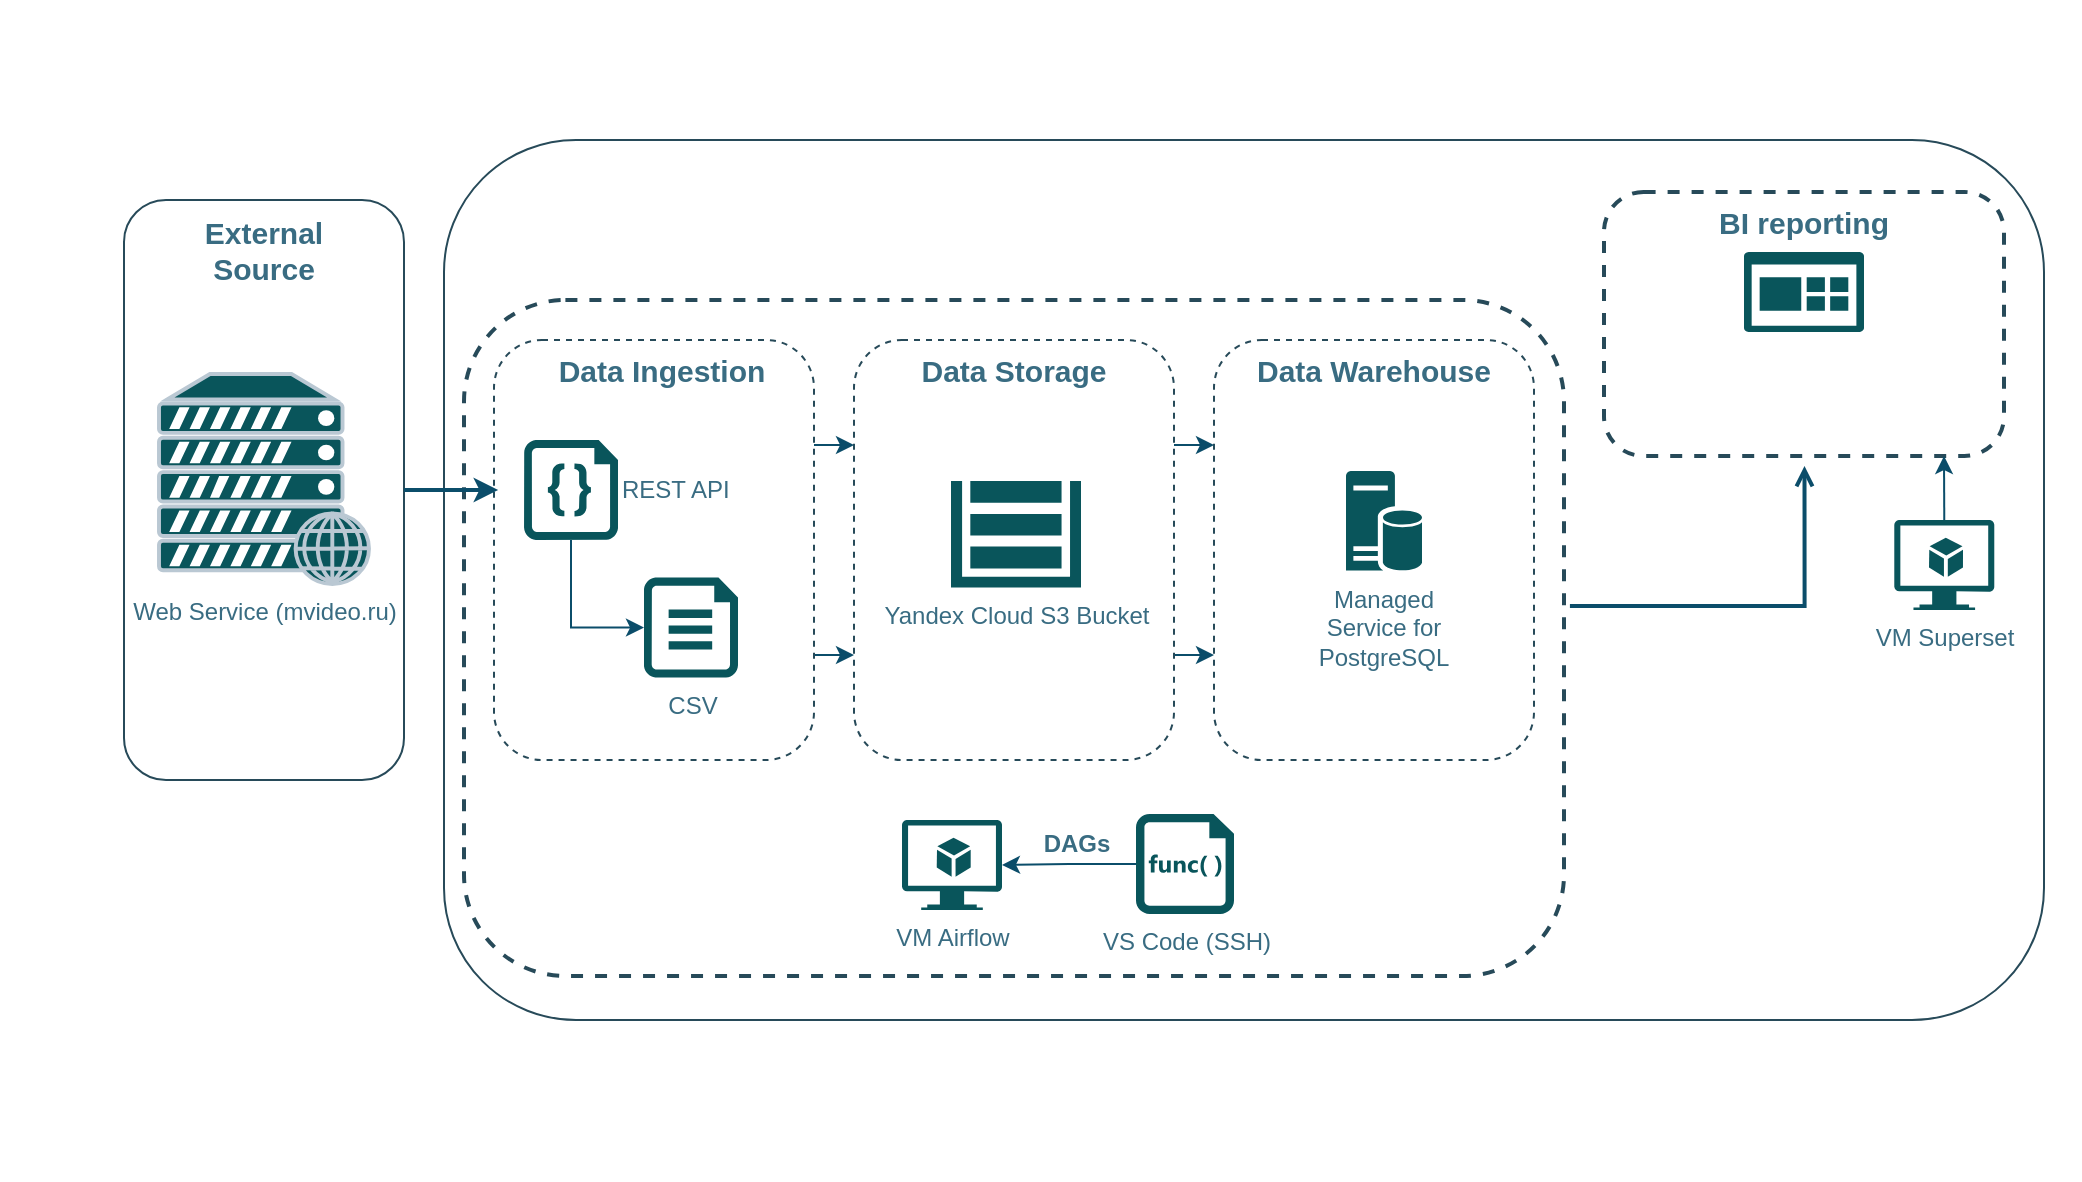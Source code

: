 <mxfile version="22.1.3" type="device">
  <diagram id="Ht1M8jgEwFfnCIfOTk4-" name="Page-1">
    <mxGraphModel dx="984" dy="1536" grid="1" gridSize="10" guides="1" tooltips="1" connect="1" arrows="1" fold="1" page="1" pageScale="1" pageWidth="1169" pageHeight="827" background="#ffffff" math="0" shadow="0">
      <root>
        <mxCell id="0" />
        <mxCell id="1" parent="0" />
        <mxCell id="KYEmgtriEI6HAVW3Ymfa-75" value="" style="rounded=0;whiteSpace=wrap;html=1;strokeColor=none;fontColor=#EEEEEE;fillColor=none;" vertex="1" parent="1">
          <mxGeometry x="50" y="-820" width="1040" height="590" as="geometry" />
        </mxCell>
        <mxCell id="KYEmgtriEI6HAVW3Ymfa-74" value="" style="group" vertex="1" connectable="0" parent="1">
          <mxGeometry x="112" y="-750" width="960" height="440" as="geometry" />
        </mxCell>
        <mxCell id="KYEmgtriEI6HAVW3Ymfa-48" value="" style="rounded=1;whiteSpace=wrap;html=1;strokeColor=#274A59;fontColor=#EEEEEE;fillColor=none;labelBackgroundColor=default;strokeWidth=1;" vertex="1" parent="KYEmgtriEI6HAVW3Ymfa-74">
          <mxGeometry x="160" width="800" height="440" as="geometry" />
        </mxCell>
        <mxCell id="KYEmgtriEI6HAVW3Ymfa-50" value="" style="rounded=1;whiteSpace=wrap;html=1;strokeColor=#274A59;fontColor=#EEEEEE;fillColor=none;labelBackgroundColor=default;strokeWidth=2;dashed=1;" vertex="1" parent="KYEmgtriEI6HAVW3Ymfa-74">
          <mxGeometry x="170" y="80" width="550" height="338" as="geometry" />
        </mxCell>
        <mxCell id="KYEmgtriEI6HAVW3Ymfa-57" value="" style="rounded=1;whiteSpace=wrap;html=1;strokeColor=#274A59;fontColor=#EEEEEE;fillColor=none;labelBackgroundColor=default;strokeWidth=1;dashed=1;" vertex="1" parent="KYEmgtriEI6HAVW3Ymfa-74">
          <mxGeometry x="545" y="100" width="160" height="210" as="geometry" />
        </mxCell>
        <mxCell id="KYEmgtriEI6HAVW3Ymfa-62" style="edgeStyle=orthogonalEdgeStyle;rounded=0;orthogonalLoop=1;jettySize=auto;html=1;exitX=1;exitY=0.25;exitDx=0;exitDy=0;entryX=0;entryY=0.25;entryDx=0;entryDy=0;strokeColor=#0B4D6A;" edge="1" parent="KYEmgtriEI6HAVW3Ymfa-74" source="KYEmgtriEI6HAVW3Ymfa-56" target="KYEmgtriEI6HAVW3Ymfa-57">
          <mxGeometry relative="1" as="geometry" />
        </mxCell>
        <mxCell id="KYEmgtriEI6HAVW3Ymfa-63" style="edgeStyle=orthogonalEdgeStyle;rounded=0;orthogonalLoop=1;jettySize=auto;html=1;exitX=1;exitY=0.75;exitDx=0;exitDy=0;entryX=0;entryY=0.75;entryDx=0;entryDy=0;strokeColor=#0B4D6A;" edge="1" parent="KYEmgtriEI6HAVW3Ymfa-74" source="KYEmgtriEI6HAVW3Ymfa-56" target="KYEmgtriEI6HAVW3Ymfa-57">
          <mxGeometry relative="1" as="geometry" />
        </mxCell>
        <mxCell id="KYEmgtriEI6HAVW3Ymfa-56" value="" style="rounded=1;whiteSpace=wrap;html=1;strokeColor=#274A59;fontColor=#EEEEEE;fillColor=none;labelBackgroundColor=default;strokeWidth=1;dashed=1;" vertex="1" parent="KYEmgtriEI6HAVW3Ymfa-74">
          <mxGeometry x="365" y="100" width="160" height="210" as="geometry" />
        </mxCell>
        <mxCell id="KYEmgtriEI6HAVW3Ymfa-61" style="edgeStyle=orthogonalEdgeStyle;rounded=0;orthogonalLoop=1;jettySize=auto;html=1;exitX=1;exitY=0.25;exitDx=0;exitDy=0;entryX=0;entryY=0.25;entryDx=0;entryDy=0;strokeColor=#0B4D6A;" edge="1" parent="KYEmgtriEI6HAVW3Ymfa-74" source="KYEmgtriEI6HAVW3Ymfa-55" target="KYEmgtriEI6HAVW3Ymfa-56">
          <mxGeometry relative="1" as="geometry" />
        </mxCell>
        <mxCell id="KYEmgtriEI6HAVW3Ymfa-64" style="edgeStyle=orthogonalEdgeStyle;rounded=0;orthogonalLoop=1;jettySize=auto;html=1;exitX=1;exitY=0.75;exitDx=0;exitDy=0;entryX=0;entryY=0.75;entryDx=0;entryDy=0;strokeColor=#0B4D6A;" edge="1" parent="KYEmgtriEI6HAVW3Ymfa-74" source="KYEmgtriEI6HAVW3Ymfa-55" target="KYEmgtriEI6HAVW3Ymfa-56">
          <mxGeometry relative="1" as="geometry" />
        </mxCell>
        <mxCell id="KYEmgtriEI6HAVW3Ymfa-55" value="" style="rounded=1;whiteSpace=wrap;html=1;strokeColor=#274A59;fontColor=#EEEEEE;fillColor=none;labelBackgroundColor=default;strokeWidth=1;dashed=1;" vertex="1" parent="KYEmgtriEI6HAVW3Ymfa-74">
          <mxGeometry x="185" y="100" width="160" height="210" as="geometry" />
        </mxCell>
        <mxCell id="KYEmgtriEI6HAVW3Ymfa-51" value="" style="rounded=1;whiteSpace=wrap;html=1;strokeColor=#274A59;fontColor=#EEEEEE;fillColor=none;labelBackgroundColor=default;strokeWidth=1;" vertex="1" parent="KYEmgtriEI6HAVW3Ymfa-74">
          <mxGeometry y="30" width="140" height="290" as="geometry" />
        </mxCell>
        <mxCell id="KYEmgtriEI6HAVW3Ymfa-5" value="Web Service (mvideo.ru)" style="fontColor=#396C82;verticalAlign=top;verticalLabelPosition=bottom;labelPosition=center;align=center;html=1;outlineConnect=0;fillColor=#09555B;strokeColor=#BAC8D3;gradientDirection=north;strokeWidth=2;shape=mxgraph.networks.web_server;labelBackgroundColor=none;" vertex="1" parent="KYEmgtriEI6HAVW3Ymfa-74">
          <mxGeometry x="17.5" y="117" width="105" height="105" as="geometry" />
        </mxCell>
        <mxCell id="KYEmgtriEI6HAVW3Ymfa-46" value="" style="rounded=1;whiteSpace=wrap;html=1;strokeColor=#274A59;fontColor=#EEEEEE;fillColor=none;labelBackgroundColor=default;strokeWidth=2;dashed=1;" vertex="1" parent="KYEmgtriEI6HAVW3Ymfa-74">
          <mxGeometry x="740" y="26" width="200" height="132" as="geometry" />
        </mxCell>
        <mxCell id="UEzPUAAOIrF-is8g5C7q-168" style="edgeStyle=orthogonalEdgeStyle;rounded=0;orthogonalLoop=1;jettySize=auto;html=1;startArrow=none;startFill=0;endArrow=open;endFill=0;strokeColor=#0B4D6A;strokeWidth=2;labelBackgroundColor=none;fontColor=default;" parent="KYEmgtriEI6HAVW3Ymfa-74" edge="1">
          <mxGeometry relative="1" as="geometry">
            <Array as="points">
              <mxPoint x="840" y="233" />
            </Array>
            <mxPoint x="722.96" y="233" as="sourcePoint" />
            <mxPoint x="840.25" y="163" as="targetPoint" />
          </mxGeometry>
        </mxCell>
        <mxCell id="KYEmgtriEI6HAVW3Ymfa-31" value="" style="shape=image;imageAspect=0;aspect=fixed;verticalLabelPosition=bottom;verticalAlign=top;image=https://upload.wikimedia.org/wikipedia/commons/thumb/4/40/Yandex_Cloud_logo.svg/2560px-Yandex_Cloud_logo.svg.png;labelBackgroundColor=none;fillColor=#09555B;strokeColor=#BAC8D3;fontColor=#EEEEEE;" vertex="1" parent="KYEmgtriEI6HAVW3Ymfa-74">
          <mxGeometry x="200" y="16" width="266.66" height="40" as="geometry" />
        </mxCell>
        <mxCell id="KYEmgtriEI6HAVW3Ymfa-32" value="" style="shape=image;imageAspect=0;aspect=fixed;verticalLabelPosition=bottom;verticalAlign=top;image=https://freedommatters.in/content/images/2020/11/image-18.png;labelBackgroundColor=none;fillColor=#09555B;strokeColor=#BAC8D3;fontColor=#396C82;" vertex="1" parent="KYEmgtriEI6HAVW3Ymfa-74">
          <mxGeometry x="746.87" y="101.97" width="186.27" height="48" as="geometry" />
        </mxCell>
        <mxCell id="KYEmgtriEI6HAVW3Ymfa-41" value="CSV" style="sketch=0;aspect=fixed;pointerEvents=1;shadow=0;dashed=0;html=1;strokeColor=none;labelPosition=center;verticalLabelPosition=bottom;verticalAlign=top;align=center;fillColor=#09555B;shape=mxgraph.azure.file;fontColor=#396C82;labelBackgroundColor=none;" vertex="1" parent="KYEmgtriEI6HAVW3Ymfa-74">
          <mxGeometry x="260" y="218.8" width="47" height="50" as="geometry" />
        </mxCell>
        <mxCell id="KYEmgtriEI6HAVW3Ymfa-42" value="VM Airflow" style="sketch=0;aspect=fixed;pointerEvents=1;shadow=0;dashed=0;html=1;strokeColor=none;labelPosition=center;verticalLabelPosition=bottom;verticalAlign=top;align=center;fillColor=#09555B;shape=mxgraph.azure.virtual_machine_feature;fontColor=#396C82;labelBackgroundColor=none;" vertex="1" parent="KYEmgtriEI6HAVW3Ymfa-74">
          <mxGeometry x="389" y="340" width="50" height="45" as="geometry" />
        </mxCell>
        <mxCell id="KYEmgtriEI6HAVW3Ymfa-40" value="VS Code (SSH)" style="sketch=0;aspect=fixed;pointerEvents=1;shadow=0;dashed=0;html=1;strokeColor=none;labelPosition=center;verticalLabelPosition=bottom;verticalAlign=top;align=center;fillColor=#09555B;shape=mxgraph.mscae.enterprise.code_file;fontColor=#396C82;labelBackgroundColor=none;" vertex="1" parent="KYEmgtriEI6HAVW3Ymfa-74">
          <mxGeometry x="506" y="337" width="49" height="50" as="geometry" />
        </mxCell>
        <mxCell id="KYEmgtriEI6HAVW3Ymfa-45" value="" style="sketch=0;pointerEvents=1;shadow=0;dashed=0;html=1;strokeColor=none;labelPosition=center;verticalLabelPosition=bottom;verticalAlign=top;align=center;fillColor=#09555B;shape=mxgraph.mscae.oms.dashboard;fontColor=#396C82;labelBackgroundColor=none;" vertex="1" parent="KYEmgtriEI6HAVW3Ymfa-74">
          <mxGeometry x="810" y="56" width="60" height="40" as="geometry" />
        </mxCell>
        <mxCell id="KYEmgtriEI6HAVW3Ymfa-8" value="REST API" style="sketch=0;aspect=fixed;pointerEvents=1;shadow=0;dashed=0;html=1;strokeColor=none;labelPosition=right;verticalLabelPosition=middle;verticalAlign=middle;align=left;fillColor=#09555B;shape=mxgraph.azure.code_file;labelBackgroundColor=none;fontColor=#396C82;" vertex="1" parent="KYEmgtriEI6HAVW3Ymfa-74">
          <mxGeometry x="200" y="149.97" width="47" height="50" as="geometry" />
        </mxCell>
        <mxCell id="KYEmgtriEI6HAVW3Ymfa-33" value="" style="shape=image;imageAspect=0;aspect=fixed;verticalLabelPosition=bottom;verticalAlign=top;image=https://www.leixue.com/uploads/2019/05/PostgreSQL-LOGO.png;whiteSpace=wrap;labelBackgroundColor=none;fillColor=#09555B;strokeColor=#BAC8D3;fontColor=#396C82;" vertex="1" parent="KYEmgtriEI6HAVW3Ymfa-74">
          <mxGeometry x="625.06" y="144.5" width="74.94" height="50" as="geometry" />
        </mxCell>
        <mxCell id="KYEmgtriEI6HAVW3Ymfa-35" value="" style="shape=image;imageAspect=0;aspect=fixed;verticalLabelPosition=bottom;verticalAlign=top;strokeColor=#BAC8D3;fontColor=#EEEEEE;fillColor=#09555B;image=https://www.ddplanet.ru/images/services/technologies/apacheAirflow.png;labelBackgroundColor=none;" vertex="1" parent="KYEmgtriEI6HAVW3Ymfa-74">
          <mxGeometry x="192" y="340" width="147.47" height="57" as="geometry" />
        </mxCell>
        <mxCell id="KYEmgtriEI6HAVW3Ymfa-39" value="Yandex Cloud S3 Bucket" style="sketch=0;aspect=fixed;pointerEvents=1;shadow=0;dashed=0;html=1;strokeColor=none;labelPosition=center;verticalLabelPosition=bottom;verticalAlign=top;align=center;fillColor=#09555B;shape=mxgraph.mscae.enterprise.storage;fontColor=#396C82;labelBackgroundColor=none;" vertex="1" parent="KYEmgtriEI6HAVW3Ymfa-74">
          <mxGeometry x="413.5" y="170.5" width="65" height="53.3" as="geometry" />
        </mxCell>
        <mxCell id="KYEmgtriEI6HAVW3Ymfa-44" value="Managed Service for PostgreSQL" style="sketch=0;aspect=fixed;pointerEvents=1;shadow=0;dashed=0;html=1;strokeColor=none;labelPosition=center;verticalLabelPosition=bottom;verticalAlign=top;align=center;fillColor=#09555B;shape=mxgraph.mscae.enterprise.database_server;fontColor=#396C82;labelBackgroundColor=none;whiteSpace=wrap;" vertex="1" parent="KYEmgtriEI6HAVW3Ymfa-74">
          <mxGeometry x="611" y="165.5" width="38" height="50" as="geometry" />
        </mxCell>
        <mxCell id="KYEmgtriEI6HAVW3Ymfa-53" value="External Source" style="text;html=1;strokeColor=none;fillColor=none;align=center;verticalAlign=middle;whiteSpace=wrap;rounded=0;fontColor=#396C82;fontStyle=1;fontSize=15;" vertex="1" parent="KYEmgtriEI6HAVW3Ymfa-74">
          <mxGeometry x="25" y="40" width="90" height="30" as="geometry" />
        </mxCell>
        <mxCell id="KYEmgtriEI6HAVW3Ymfa-58" value="Data Ingestion" style="text;html=1;strokeColor=none;fillColor=none;align=center;verticalAlign=middle;whiteSpace=wrap;rounded=0;fontColor=#396C82;fontStyle=1;fontSize=15;" vertex="1" parent="KYEmgtriEI6HAVW3Ymfa-74">
          <mxGeometry x="193.5" y="100" width="150" height="30" as="geometry" />
        </mxCell>
        <mxCell id="KYEmgtriEI6HAVW3Ymfa-59" value="Data Storage" style="text;html=1;strokeColor=none;fillColor=none;align=center;verticalAlign=middle;whiteSpace=wrap;rounded=0;fontColor=#396C82;fontStyle=1;fontSize=15;" vertex="1" parent="KYEmgtriEI6HAVW3Ymfa-74">
          <mxGeometry x="370" y="100" width="150" height="30" as="geometry" />
        </mxCell>
        <mxCell id="KYEmgtriEI6HAVW3Ymfa-60" value="Data Warehouse" style="text;html=1;strokeColor=none;fillColor=none;align=center;verticalAlign=middle;whiteSpace=wrap;rounded=0;fontColor=#396C82;fontStyle=1;fontSize=15;" vertex="1" parent="KYEmgtriEI6HAVW3Ymfa-74">
          <mxGeometry x="550" y="100" width="150" height="30" as="geometry" />
        </mxCell>
        <mxCell id="KYEmgtriEI6HAVW3Ymfa-66" value="BI reporting" style="text;html=1;strokeColor=none;fillColor=none;align=center;verticalAlign=middle;whiteSpace=wrap;rounded=0;fontColor=#396C82;fontStyle=1;fontSize=15;" vertex="1" parent="KYEmgtriEI6HAVW3Ymfa-74">
          <mxGeometry x="765" y="26" width="150" height="30" as="geometry" />
        </mxCell>
        <mxCell id="KYEmgtriEI6HAVW3Ymfa-67" style="edgeStyle=orthogonalEdgeStyle;rounded=0;orthogonalLoop=1;jettySize=auto;html=1;exitX=1;exitY=0.5;exitDx=0;exitDy=0;entryX=0.013;entryY=0.357;entryDx=0;entryDy=0;entryPerimeter=0;strokeColor=#0B4D6A;strokeWidth=2;" edge="1" parent="KYEmgtriEI6HAVW3Ymfa-74" source="KYEmgtriEI6HAVW3Ymfa-51" target="KYEmgtriEI6HAVW3Ymfa-55">
          <mxGeometry relative="1" as="geometry" />
        </mxCell>
        <mxCell id="KYEmgtriEI6HAVW3Ymfa-68" style="edgeStyle=orthogonalEdgeStyle;rounded=0;orthogonalLoop=1;jettySize=auto;html=1;exitX=0.5;exitY=1;exitDx=0;exitDy=0;exitPerimeter=0;entryX=0;entryY=0.5;entryDx=0;entryDy=0;entryPerimeter=0;strokeColor=#0B4D6A;" edge="1" parent="KYEmgtriEI6HAVW3Ymfa-74" source="KYEmgtriEI6HAVW3Ymfa-8" target="KYEmgtriEI6HAVW3Ymfa-41">
          <mxGeometry relative="1" as="geometry" />
        </mxCell>
        <mxCell id="KYEmgtriEI6HAVW3Ymfa-70" style="edgeStyle=orthogonalEdgeStyle;rounded=0;orthogonalLoop=1;jettySize=auto;html=1;exitX=0;exitY=0.5;exitDx=0;exitDy=0;exitPerimeter=0;entryX=1;entryY=0.5;entryDx=0;entryDy=0;entryPerimeter=0;strokeColor=#0B4D6A;" edge="1" parent="KYEmgtriEI6HAVW3Ymfa-74" source="KYEmgtriEI6HAVW3Ymfa-40" target="KYEmgtriEI6HAVW3Ymfa-42">
          <mxGeometry relative="1" as="geometry" />
        </mxCell>
        <mxCell id="KYEmgtriEI6HAVW3Ymfa-71" value="DAGs" style="text;html=1;strokeColor=none;fillColor=none;align=center;verticalAlign=middle;whiteSpace=wrap;rounded=0;fontColor=#396C82;fontStyle=1;fontSize=12;" vertex="1" parent="KYEmgtriEI6HAVW3Ymfa-74">
          <mxGeometry x="439" y="337" width="75" height="30" as="geometry" />
        </mxCell>
        <mxCell id="KYEmgtriEI6HAVW3Ymfa-72" value="VM Superset" style="sketch=0;aspect=fixed;pointerEvents=1;shadow=0;dashed=0;html=1;strokeColor=none;labelPosition=center;verticalLabelPosition=bottom;verticalAlign=top;align=center;fillColor=#09555B;shape=mxgraph.azure.virtual_machine_feature;fontColor=#396C82;labelBackgroundColor=none;" vertex="1" parent="KYEmgtriEI6HAVW3Ymfa-74">
          <mxGeometry x="885.14" y="190" width="50" height="45" as="geometry" />
        </mxCell>
        <mxCell id="KYEmgtriEI6HAVW3Ymfa-73" style="edgeStyle=orthogonalEdgeStyle;rounded=0;orthogonalLoop=1;jettySize=auto;html=1;exitX=0.5;exitY=0;exitDx=0;exitDy=0;exitPerimeter=0;entryX=0.85;entryY=1;entryDx=0;entryDy=0;entryPerimeter=0;strokeColor=#0B4D6A;" edge="1" parent="KYEmgtriEI6HAVW3Ymfa-74" source="KYEmgtriEI6HAVW3Ymfa-72" target="KYEmgtriEI6HAVW3Ymfa-46">
          <mxGeometry relative="1" as="geometry" />
        </mxCell>
      </root>
    </mxGraphModel>
  </diagram>
</mxfile>
